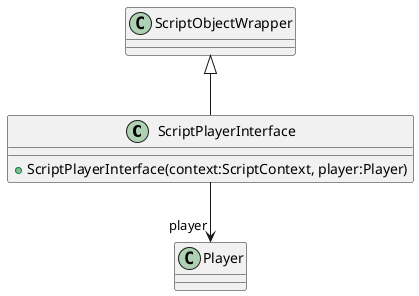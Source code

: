 @startuml
class ScriptPlayerInterface {
    + ScriptPlayerInterface(context:ScriptContext, player:Player)
}
ScriptObjectWrapper <|-- ScriptPlayerInterface
ScriptPlayerInterface --> "player" Player
@enduml
